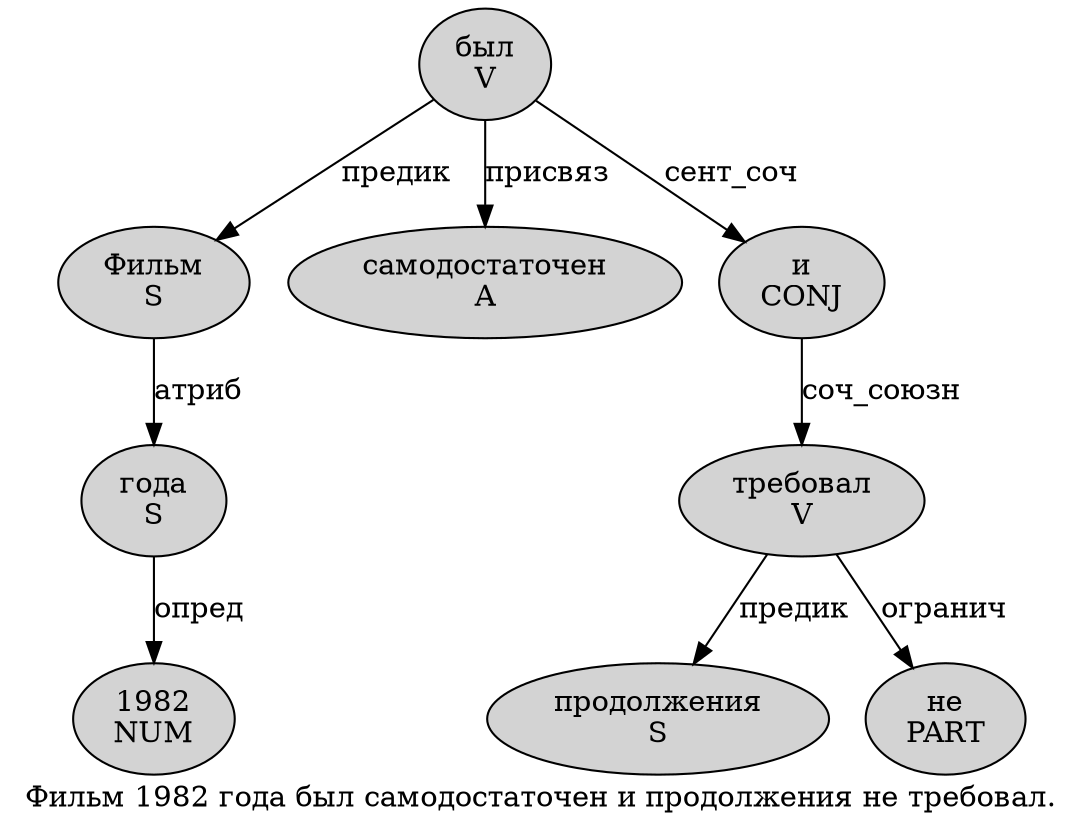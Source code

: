 digraph SENTENCE_2730 {
	graph [label="Фильм 1982 года был самодостаточен и продолжения не требовал."]
	node [style=filled]
		0 [label="Фильм
S" color="" fillcolor=lightgray penwidth=1 shape=ellipse]
		1 [label="1982
NUM" color="" fillcolor=lightgray penwidth=1 shape=ellipse]
		2 [label="года
S" color="" fillcolor=lightgray penwidth=1 shape=ellipse]
		3 [label="был
V" color="" fillcolor=lightgray penwidth=1 shape=ellipse]
		4 [label="самодостаточен
A" color="" fillcolor=lightgray penwidth=1 shape=ellipse]
		5 [label="и
CONJ" color="" fillcolor=lightgray penwidth=1 shape=ellipse]
		6 [label="продолжения
S" color="" fillcolor=lightgray penwidth=1 shape=ellipse]
		7 [label="не
PART" color="" fillcolor=lightgray penwidth=1 shape=ellipse]
		8 [label="требовал
V" color="" fillcolor=lightgray penwidth=1 shape=ellipse]
			5 -> 8 [label="соч_союзн"]
			0 -> 2 [label="атриб"]
			3 -> 0 [label="предик"]
			3 -> 4 [label="присвяз"]
			3 -> 5 [label="сент_соч"]
			8 -> 6 [label="предик"]
			8 -> 7 [label="огранич"]
			2 -> 1 [label="опред"]
}